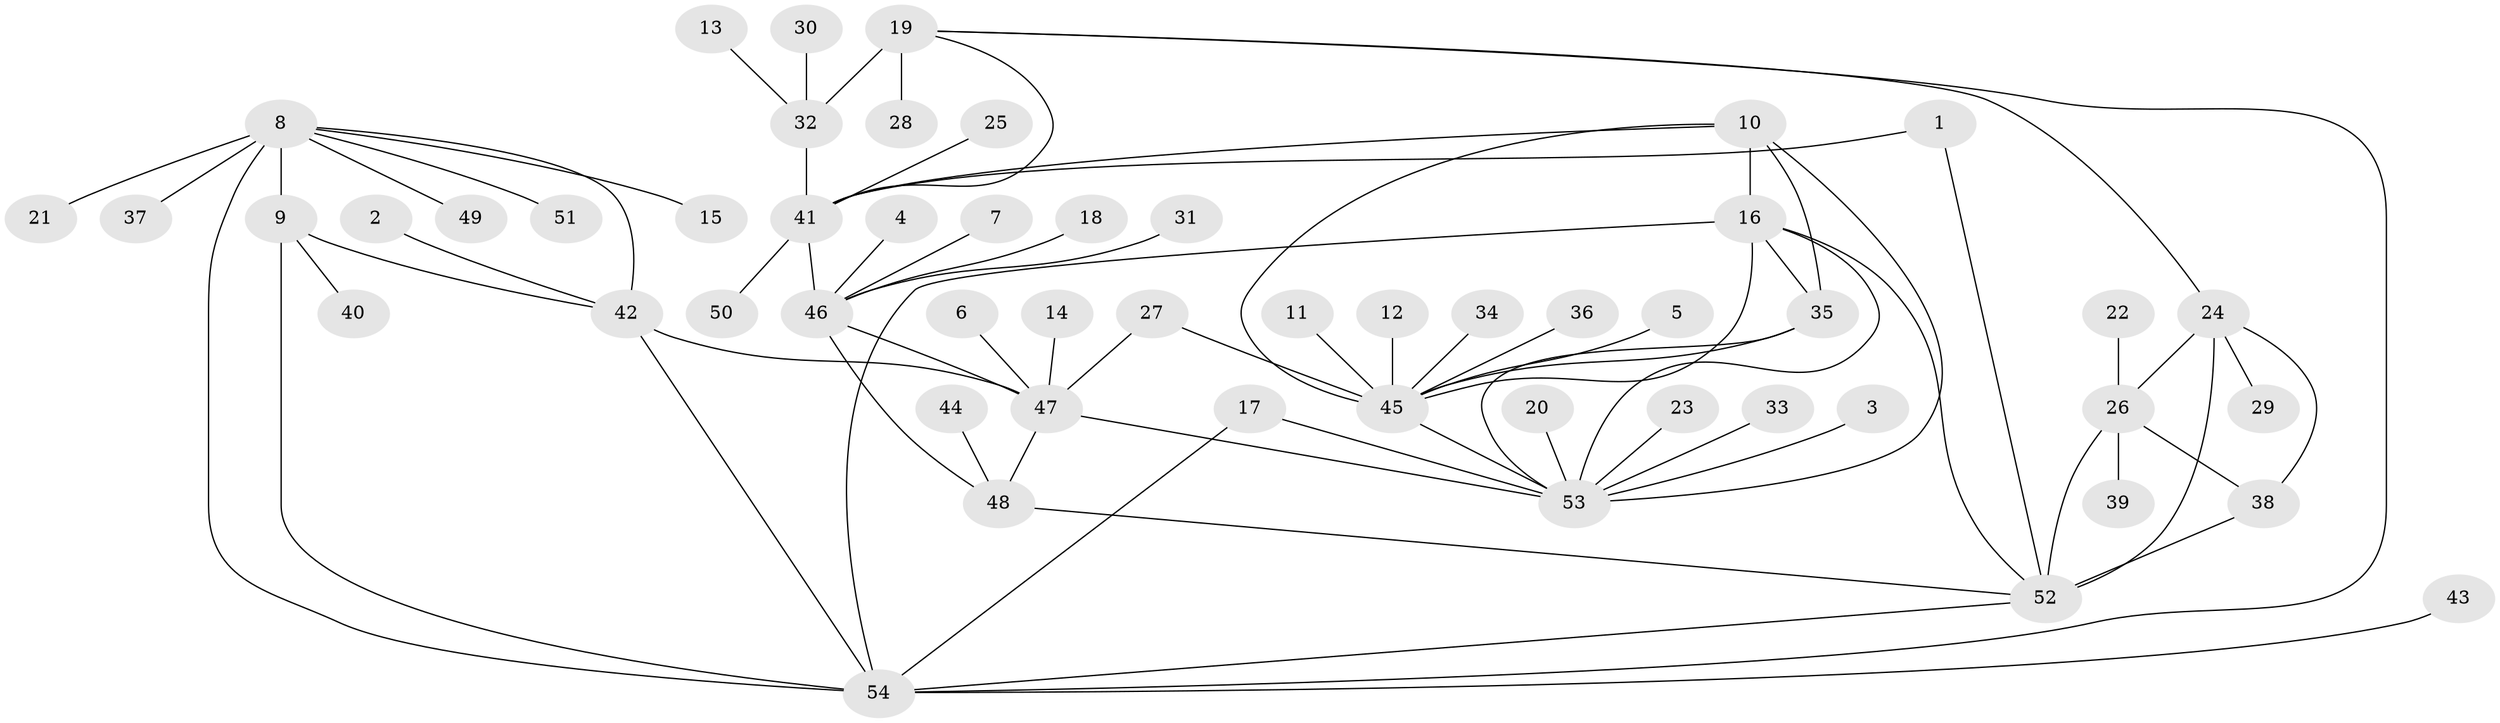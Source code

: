 // original degree distribution, {8: 0.05825242718446602, 7: 0.07766990291262135, 6: 0.04854368932038835, 4: 0.009708737864077669, 11: 0.019417475728155338, 12: 0.019417475728155338, 5: 0.009708737864077669, 2: 0.10679611650485436, 3: 0.019417475728155338, 1: 0.6310679611650486}
// Generated by graph-tools (version 1.1) at 2025/02/03/09/25 03:02:45]
// undirected, 54 vertices, 76 edges
graph export_dot {
graph [start="1"]
  node [color=gray90,style=filled];
  1;
  2;
  3;
  4;
  5;
  6;
  7;
  8;
  9;
  10;
  11;
  12;
  13;
  14;
  15;
  16;
  17;
  18;
  19;
  20;
  21;
  22;
  23;
  24;
  25;
  26;
  27;
  28;
  29;
  30;
  31;
  32;
  33;
  34;
  35;
  36;
  37;
  38;
  39;
  40;
  41;
  42;
  43;
  44;
  45;
  46;
  47;
  48;
  49;
  50;
  51;
  52;
  53;
  54;
  1 -- 41 [weight=1.0];
  1 -- 52 [weight=1.0];
  2 -- 42 [weight=1.0];
  3 -- 53 [weight=1.0];
  4 -- 46 [weight=1.0];
  5 -- 45 [weight=1.0];
  6 -- 47 [weight=1.0];
  7 -- 46 [weight=1.0];
  8 -- 9 [weight=2.0];
  8 -- 15 [weight=1.0];
  8 -- 21 [weight=1.0];
  8 -- 37 [weight=1.0];
  8 -- 42 [weight=2.0];
  8 -- 49 [weight=1.0];
  8 -- 51 [weight=1.0];
  8 -- 54 [weight=2.0];
  9 -- 40 [weight=1.0];
  9 -- 42 [weight=1.0];
  9 -- 54 [weight=1.0];
  10 -- 16 [weight=1.0];
  10 -- 35 [weight=1.0];
  10 -- 41 [weight=1.0];
  10 -- 45 [weight=1.0];
  10 -- 53 [weight=1.0];
  11 -- 45 [weight=1.0];
  12 -- 45 [weight=1.0];
  13 -- 32 [weight=1.0];
  14 -- 47 [weight=1.0];
  16 -- 35 [weight=1.0];
  16 -- 45 [weight=1.0];
  16 -- 52 [weight=1.0];
  16 -- 53 [weight=1.0];
  16 -- 54 [weight=1.0];
  17 -- 53 [weight=1.0];
  17 -- 54 [weight=1.0];
  18 -- 46 [weight=1.0];
  19 -- 24 [weight=1.0];
  19 -- 28 [weight=1.0];
  19 -- 32 [weight=4.0];
  19 -- 41 [weight=2.0];
  19 -- 54 [weight=1.0];
  20 -- 53 [weight=1.0];
  22 -- 26 [weight=1.0];
  23 -- 53 [weight=1.0];
  24 -- 26 [weight=1.0];
  24 -- 29 [weight=1.0];
  24 -- 38 [weight=1.0];
  24 -- 52 [weight=2.0];
  25 -- 41 [weight=1.0];
  26 -- 38 [weight=1.0];
  26 -- 39 [weight=1.0];
  26 -- 52 [weight=2.0];
  27 -- 45 [weight=1.0];
  27 -- 47 [weight=1.0];
  30 -- 32 [weight=1.0];
  31 -- 46 [weight=1.0];
  32 -- 41 [weight=2.0];
  33 -- 53 [weight=1.0];
  34 -- 45 [weight=1.0];
  35 -- 45 [weight=1.0];
  35 -- 53 [weight=1.0];
  36 -- 45 [weight=1.0];
  38 -- 52 [weight=2.0];
  41 -- 46 [weight=1.0];
  41 -- 50 [weight=1.0];
  42 -- 47 [weight=1.0];
  42 -- 54 [weight=1.0];
  43 -- 54 [weight=1.0];
  44 -- 48 [weight=1.0];
  45 -- 53 [weight=1.0];
  46 -- 47 [weight=4.0];
  46 -- 48 [weight=2.0];
  47 -- 48 [weight=2.0];
  47 -- 53 [weight=1.0];
  48 -- 52 [weight=1.0];
  52 -- 54 [weight=1.0];
}

